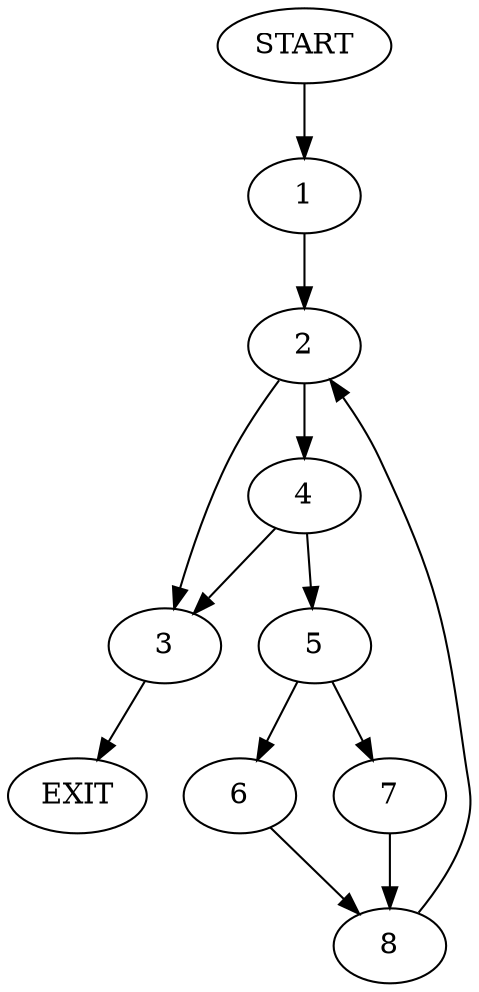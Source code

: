 digraph {
0 [label="START"];
1;
2;
3;
4;
5;
6;
7;
8;
9 [label="EXIT"];
0 -> 1;
1 -> 2;
2 -> 3;
2 -> 4;
3 -> 9;
4 -> 3;
4 -> 5;
5 -> 6;
5 -> 7;
7 -> 8;
6 -> 8;
8 -> 2;
}
